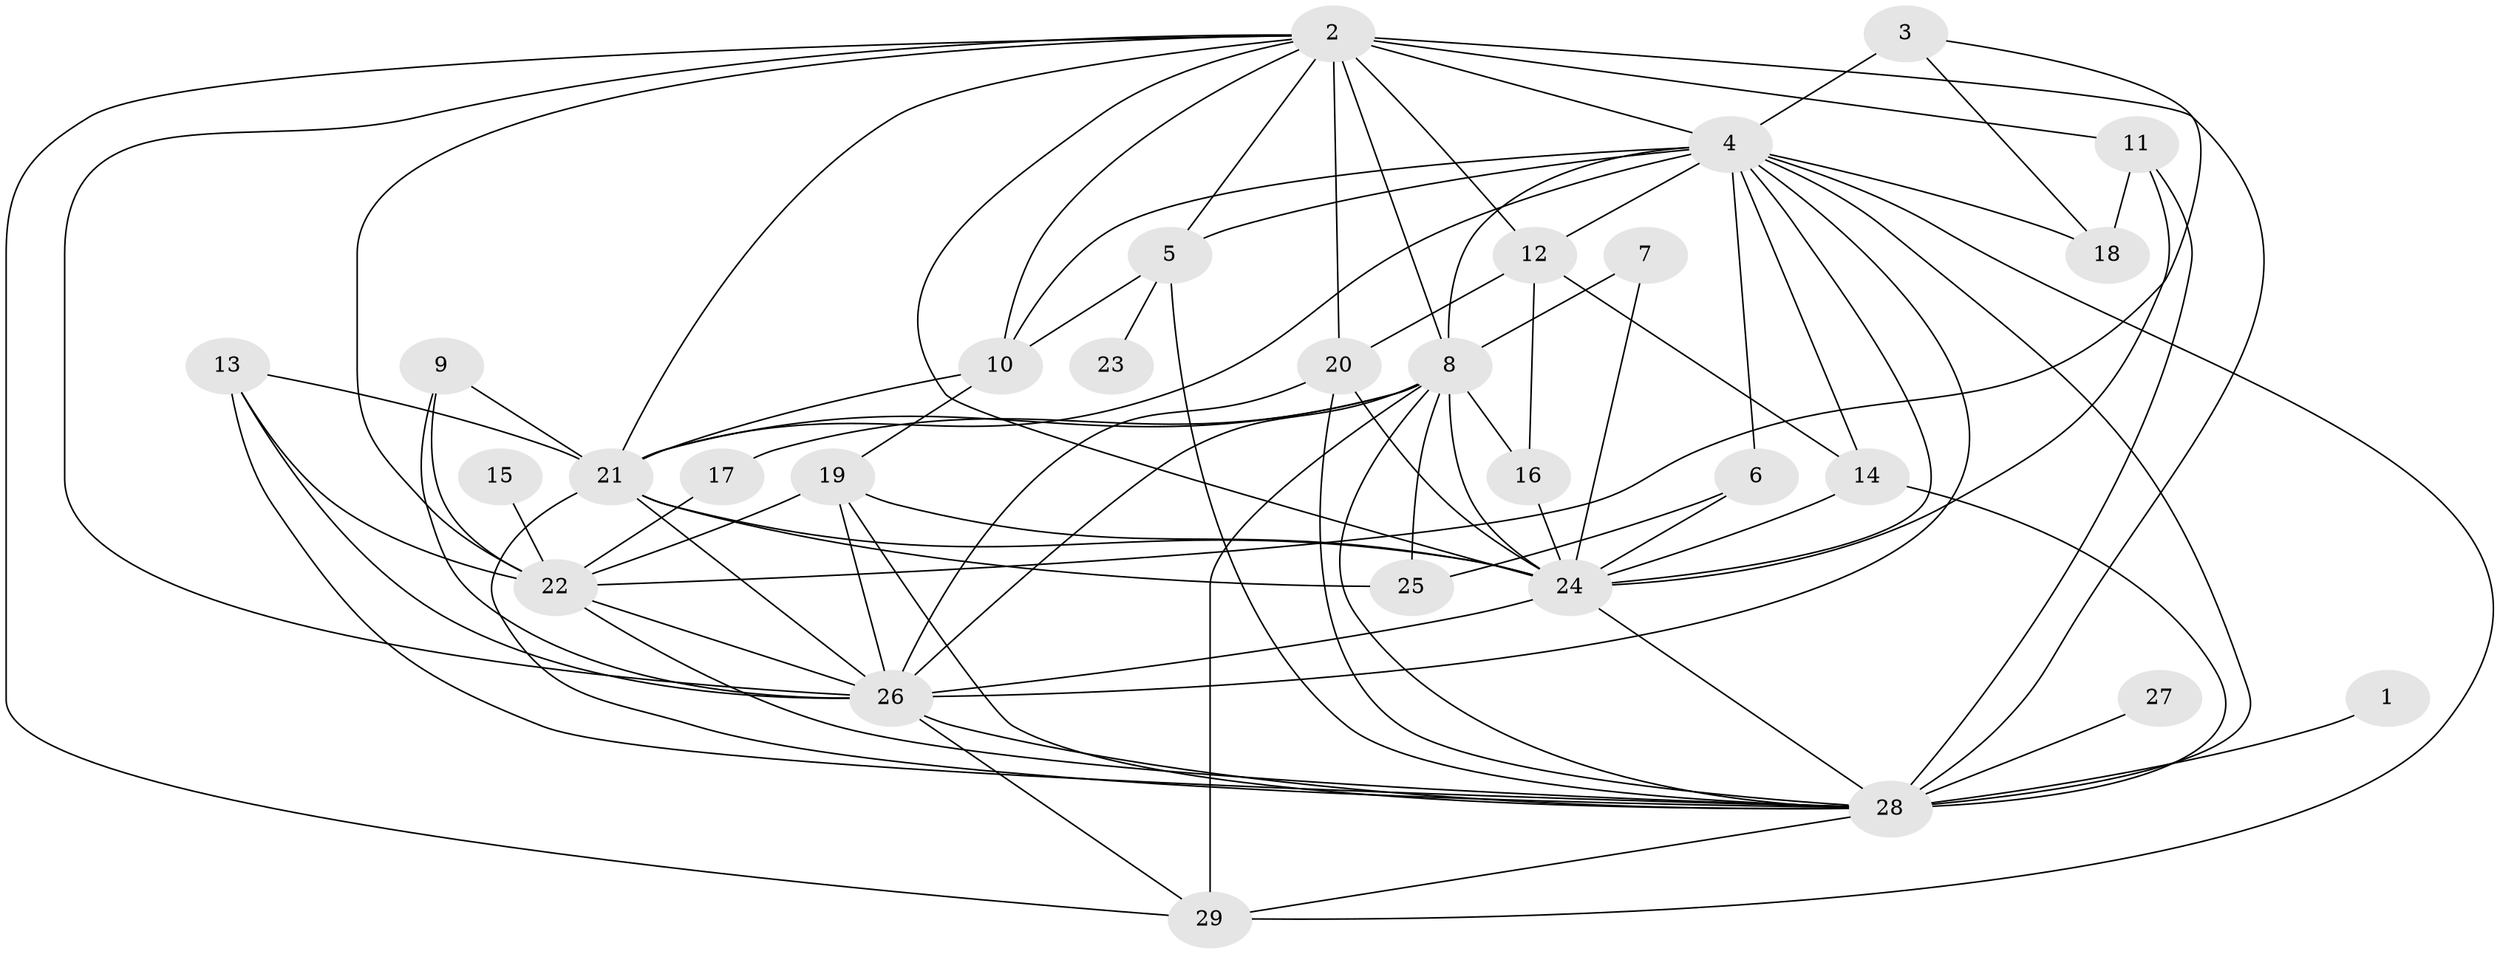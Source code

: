 // original degree distribution, {19: 0.020833333333333332, 14: 0.010416666666666666, 18: 0.03125, 23: 0.010416666666666666, 29: 0.010416666666666666, 20: 0.010416666666666666, 21: 0.010416666666666666, 4: 0.08333333333333333, 6: 0.020833333333333332, 12: 0.010416666666666666, 2: 0.5416666666666666, 3: 0.21875, 7: 0.010416666666666666, 5: 0.010416666666666666}
// Generated by graph-tools (version 1.1) at 2025/36/03/04/25 23:36:15]
// undirected, 29 vertices, 83 edges
graph export_dot {
  node [color=gray90,style=filled];
  1;
  2;
  3;
  4;
  5;
  6;
  7;
  8;
  9;
  10;
  11;
  12;
  13;
  14;
  15;
  16;
  17;
  18;
  19;
  20;
  21;
  22;
  23;
  24;
  25;
  26;
  27;
  28;
  29;
  1 -- 28 [weight=1.0];
  2 -- 4 [weight=8.0];
  2 -- 5 [weight=2.0];
  2 -- 8 [weight=3.0];
  2 -- 10 [weight=1.0];
  2 -- 11 [weight=1.0];
  2 -- 12 [weight=2.0];
  2 -- 20 [weight=4.0];
  2 -- 21 [weight=5.0];
  2 -- 22 [weight=2.0];
  2 -- 24 [weight=5.0];
  2 -- 26 [weight=4.0];
  2 -- 28 [weight=6.0];
  2 -- 29 [weight=1.0];
  3 -- 4 [weight=2.0];
  3 -- 18 [weight=1.0];
  3 -- 22 [weight=1.0];
  4 -- 5 [weight=1.0];
  4 -- 6 [weight=1.0];
  4 -- 8 [weight=4.0];
  4 -- 10 [weight=1.0];
  4 -- 12 [weight=1.0];
  4 -- 14 [weight=2.0];
  4 -- 18 [weight=2.0];
  4 -- 21 [weight=3.0];
  4 -- 24 [weight=3.0];
  4 -- 26 [weight=4.0];
  4 -- 28 [weight=4.0];
  4 -- 29 [weight=1.0];
  5 -- 10 [weight=1.0];
  5 -- 23 [weight=1.0];
  5 -- 28 [weight=2.0];
  6 -- 24 [weight=1.0];
  6 -- 25 [weight=1.0];
  7 -- 8 [weight=1.0];
  7 -- 24 [weight=1.0];
  8 -- 16 [weight=1.0];
  8 -- 17 [weight=1.0];
  8 -- 21 [weight=1.0];
  8 -- 24 [weight=1.0];
  8 -- 25 [weight=2.0];
  8 -- 26 [weight=2.0];
  8 -- 28 [weight=1.0];
  8 -- 29 [weight=1.0];
  9 -- 21 [weight=1.0];
  9 -- 22 [weight=1.0];
  9 -- 26 [weight=1.0];
  10 -- 19 [weight=1.0];
  10 -- 21 [weight=2.0];
  11 -- 18 [weight=1.0];
  11 -- 24 [weight=1.0];
  11 -- 28 [weight=1.0];
  12 -- 14 [weight=1.0];
  12 -- 16 [weight=1.0];
  12 -- 20 [weight=1.0];
  13 -- 21 [weight=1.0];
  13 -- 22 [weight=1.0];
  13 -- 26 [weight=1.0];
  13 -- 28 [weight=1.0];
  14 -- 24 [weight=3.0];
  14 -- 28 [weight=1.0];
  15 -- 22 [weight=1.0];
  16 -- 24 [weight=1.0];
  17 -- 22 [weight=1.0];
  19 -- 22 [weight=1.0];
  19 -- 24 [weight=1.0];
  19 -- 26 [weight=1.0];
  19 -- 28 [weight=2.0];
  20 -- 24 [weight=1.0];
  20 -- 26 [weight=2.0];
  20 -- 28 [weight=1.0];
  21 -- 24 [weight=1.0];
  21 -- 25 [weight=1.0];
  21 -- 26 [weight=2.0];
  21 -- 28 [weight=2.0];
  22 -- 26 [weight=1.0];
  22 -- 28 [weight=1.0];
  24 -- 26 [weight=1.0];
  24 -- 28 [weight=2.0];
  26 -- 28 [weight=1.0];
  26 -- 29 [weight=1.0];
  27 -- 28 [weight=1.0];
  28 -- 29 [weight=1.0];
}
